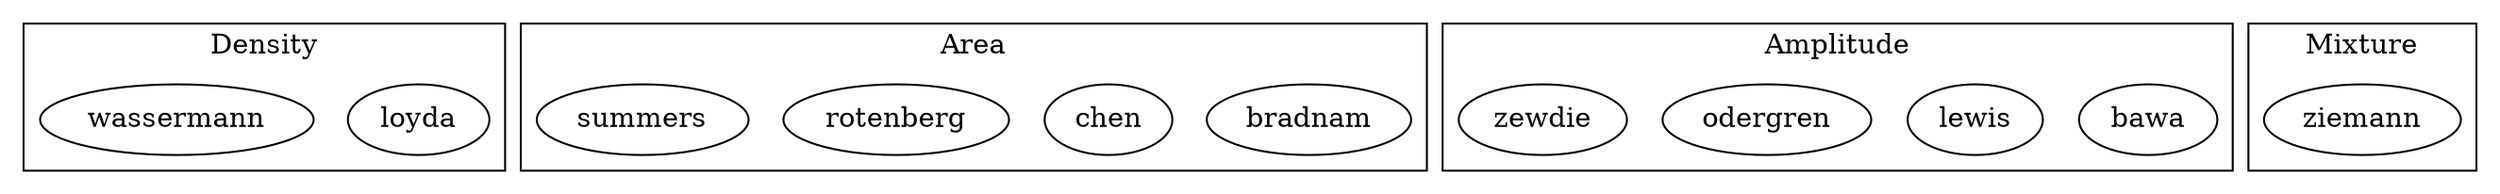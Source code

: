    digraph G{
        
    compound=true;
    # rankdir = LR;


    subgraph cluster0 {
      label = "Density"
      loyda
      wassermann
      }

    subgraph cluster1{
     label = "Area"
     bradnam
     chen
     rotenberg
     summers     
    }
    
    subgraph cluster2{
     label= "Amplitude"
     bawa
     lewis
     odergren
     zewdie
    }
    
    subgraph cluster3{
      label="Mixture"
      ziemann
    }
   }